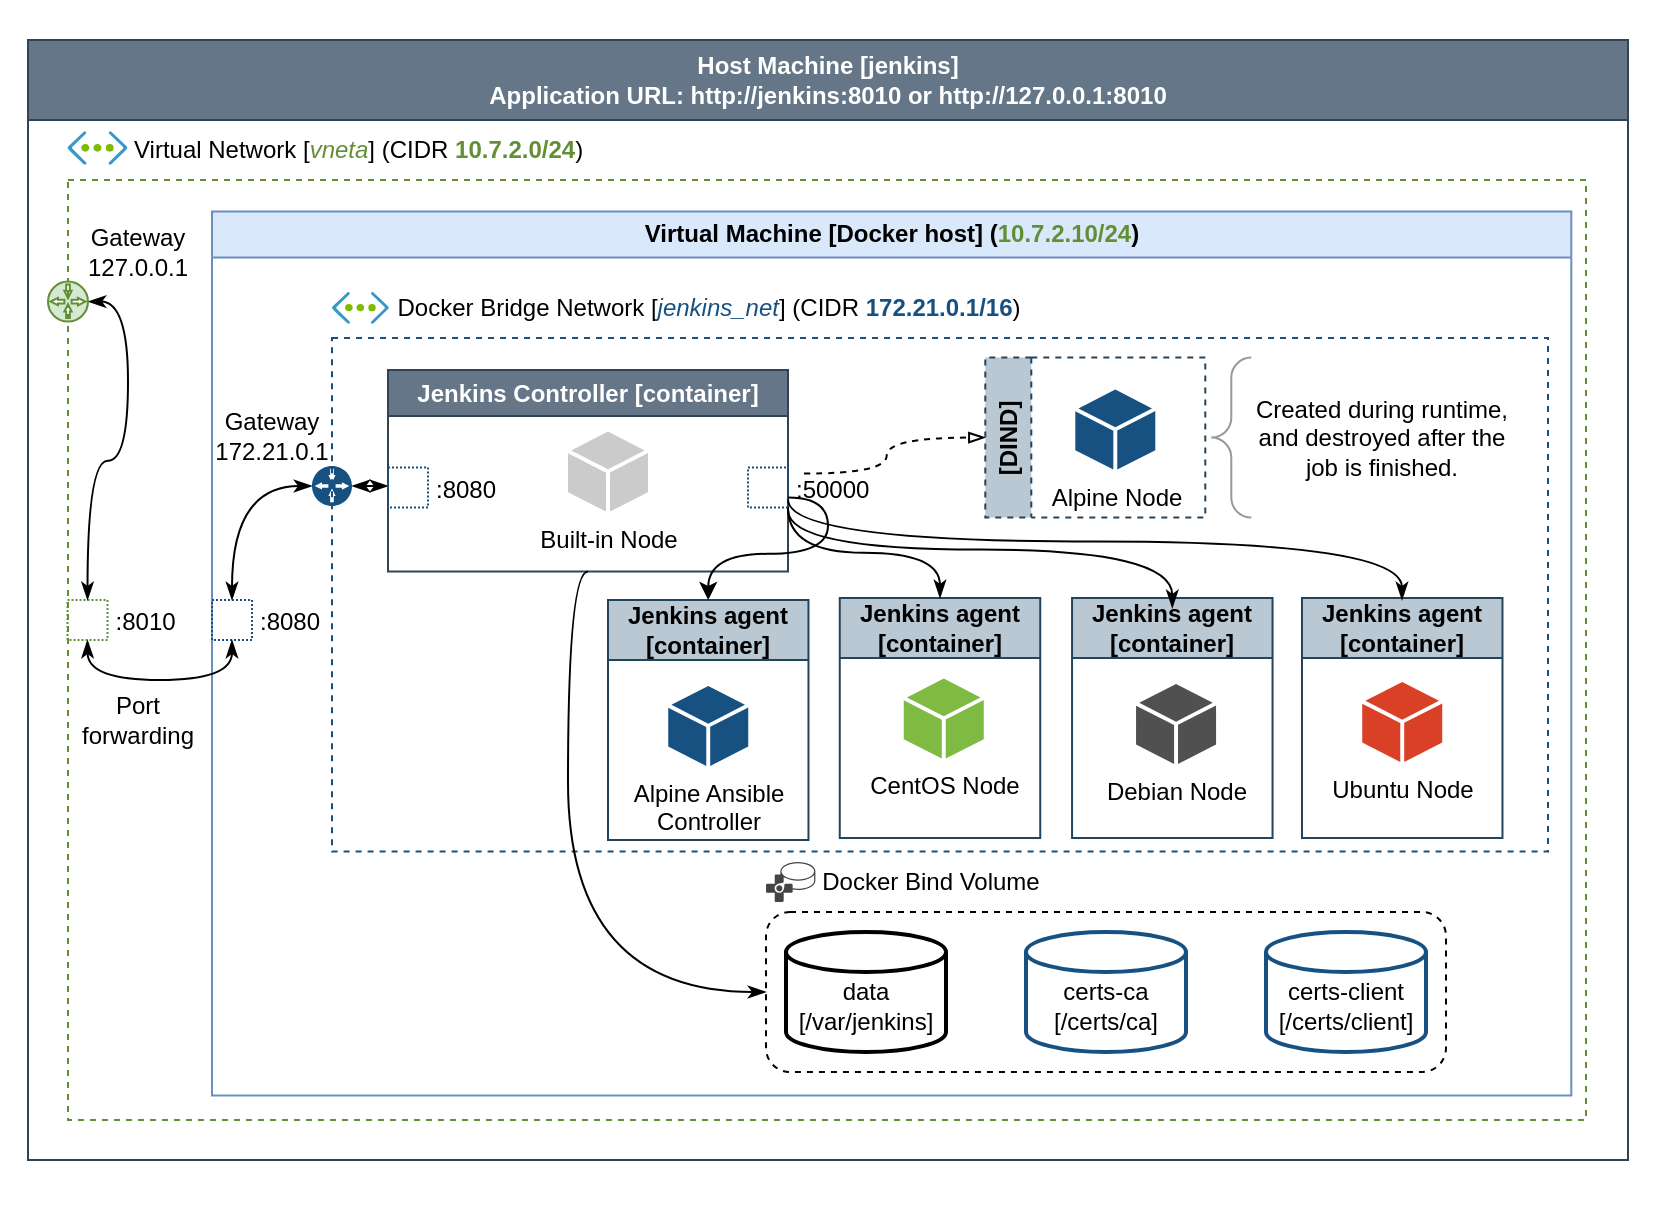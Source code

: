 <mxfile version="20.8.10" type="device" pages="2"><diagram name="Jenkins architecture" id="Et7XhWolcfNVUlykT_v0"><mxGraphModel dx="1434" dy="870" grid="1" gridSize="10" guides="1" tooltips="1" connect="1" arrows="1" fold="1" page="1" pageScale="1" pageWidth="850" pageHeight="1100" math="0" shadow="0"><root><mxCell id="0"/><mxCell id="1" parent="0"/><mxCell id="4pzJMmgSDrH-Xv818-rp-120" value="" style="group" parent="1" vertex="1" connectable="0"><mxGeometry x="30" y="40" width="814" height="590" as="geometry"/></mxCell><mxCell id="4pzJMmgSDrH-Xv818-rp-119" value="" style="rounded=0;whiteSpace=wrap;html=1;strokeWidth=2;strokeColor=none;" parent="4pzJMmgSDrH-Xv818-rp-120" vertex="1"><mxGeometry x="-14" y="-20" width="828" height="610" as="geometry"/></mxCell><mxCell id="4pzJMmgSDrH-Xv818-rp-1" value="Host Machine [jenkins] &lt;br&gt;Application URL: http://jenkins:8010 or http://127.0.0.1:8010" style="swimlane;whiteSpace=wrap;html=1;fillColor=#647687;strokeColor=#314354;startSize=40;fontColor=#ffffff;" parent="4pzJMmgSDrH-Xv818-rp-120" vertex="1"><mxGeometry width="800" height="560" as="geometry"/></mxCell><mxCell id="4pzJMmgSDrH-Xv818-rp-108" value="" style="rounded=0;whiteSpace=wrap;html=1;strokeColor=#628F33;fontColor=default;fillColor=none;dashed=1;" parent="4pzJMmgSDrH-Xv818-rp-1" vertex="1"><mxGeometry x="20" y="70" width="759" height="470" as="geometry"/></mxCell><mxCell id="4pzJMmgSDrH-Xv818-rp-4" value="Virtual Machine [Docker host] (&lt;font color=&quot;#628f33&quot;&gt;10.7.2.10/24&lt;/font&gt;)" style="swimlane;whiteSpace=wrap;html=1;fillColor=#dae8fc;strokeColor=#6c8ebf;" parent="4pzJMmgSDrH-Xv818-rp-1" vertex="1"><mxGeometry x="92" y="85.8" width="679.65" height="442" as="geometry"/></mxCell><mxCell id="4pzJMmgSDrH-Xv818-rp-26" value="" style="rounded=0;whiteSpace=wrap;html=1;dashed=1;strokeColor=#175182;fillColor=none;" parent="4pzJMmgSDrH-Xv818-rp-4" vertex="1"><mxGeometry x="60" y="63.2" width="608" height="256.8" as="geometry"/></mxCell><mxCell id="4pzJMmgSDrH-Xv818-rp-104" style="edgeStyle=orthogonalEdgeStyle;curved=1;rounded=0;orthogonalLoop=1;jettySize=auto;html=1;exitX=1;exitY=0.5;exitDx=0;exitDy=0;exitPerimeter=0;entryX=0;entryY=0.5;entryDx=0;entryDy=0;fontColor=default;startArrow=classicThin;startFill=1;endArrow=classicThin;endFill=1;" parent="4pzJMmgSDrH-Xv818-rp-4" source="4pzJMmgSDrH-Xv818-rp-68" target="4pzJMmgSDrH-Xv818-rp-77" edge="1"><mxGeometry relative="1" as="geometry"/></mxCell><mxCell id="4pzJMmgSDrH-Xv818-rp-105" style="edgeStyle=orthogonalEdgeStyle;curved=1;rounded=0;orthogonalLoop=1;jettySize=auto;html=1;exitX=0;exitY=0.5;exitDx=0;exitDy=0;exitPerimeter=0;fontColor=default;startArrow=classicThin;startFill=1;endArrow=classicThin;endFill=1;" parent="4pzJMmgSDrH-Xv818-rp-4" source="4pzJMmgSDrH-Xv818-rp-68" target="4pzJMmgSDrH-Xv818-rp-98" edge="1"><mxGeometry relative="1" as="geometry"/></mxCell><mxCell id="4pzJMmgSDrH-Xv818-rp-68" value="" style="sketch=0;aspect=fixed;pointerEvents=1;shadow=0;dashed=0;html=1;strokeColor=none;labelPosition=center;verticalLabelPosition=bottom;verticalAlign=top;align=center;fillColor=#175182;shape=mxgraph.mscae.enterprise.gateway;fontColor=default;" parent="4pzJMmgSDrH-Xv818-rp-4" vertex="1"><mxGeometry x="50" y="127.2" width="20" height="20" as="geometry"/></mxCell><mxCell id="4pzJMmgSDrH-Xv818-rp-33" value="Jenkins Controller [container]" style="swimlane;whiteSpace=wrap;html=1;fillColor=#647687;strokeColor=#314354;fontColor=#ffffff;" parent="4pzJMmgSDrH-Xv818-rp-4" vertex="1"><mxGeometry x="88" y="79.2" width="200" height="100.8" as="geometry"/></mxCell><mxCell id="4pzJMmgSDrH-Xv818-rp-34" value="Built-in Node" style="sketch=0;pointerEvents=1;shadow=0;dashed=0;html=1;strokeColor=none;labelPosition=center;verticalLabelPosition=bottom;verticalAlign=top;outlineConnect=0;align=center;shape=mxgraph.office.concepts.node_generic;fillColor=#CCCBCB;" parent="4pzJMmgSDrH-Xv818-rp-33" vertex="1"><mxGeometry x="90" y="30.8" width="40" height="40" as="geometry"/></mxCell><mxCell id="4pzJMmgSDrH-Xv818-rp-77" value=":8080" style="fontStyle=0;labelPosition=right;verticalLabelPosition=middle;align=left;verticalAlign=middle;spacingLeft=2;dashed=1;strokeColor=#175182;fontColor=default;fillColor=none;dashPattern=1 1;" parent="4pzJMmgSDrH-Xv818-rp-33" vertex="1"><mxGeometry y="48.8" width="20" height="20" as="geometry"/></mxCell><mxCell id="4pzJMmgSDrH-Xv818-rp-84" value=":50000" style="fontStyle=0;labelPosition=right;verticalLabelPosition=middle;align=left;verticalAlign=middle;spacingLeft=2;dashed=1;strokeColor=#175182;fontColor=default;fillColor=none;dashPattern=1 1;" parent="4pzJMmgSDrH-Xv818-rp-33" vertex="1"><mxGeometry x="180" y="48.8" width="20" height="20" as="geometry"/></mxCell><mxCell id="4pzJMmgSDrH-Xv818-rp-42" style="edgeStyle=orthogonalEdgeStyle;curved=1;rounded=0;orthogonalLoop=1;jettySize=auto;html=1;entryX=0;entryY=0.5;entryDx=0;entryDy=0;exitX=1.4;exitY=0.15;exitDx=0;exitDy=0;exitPerimeter=0;dashed=1;startArrow=none;startFill=0;endArrow=blockThin;endFill=0;" parent="4pzJMmgSDrH-Xv818-rp-4" source="4pzJMmgSDrH-Xv818-rp-84" target="4pzJMmgSDrH-Xv818-rp-44" edge="1"><mxGeometry relative="1" as="geometry"><mxPoint x="187.5" y="133.2" as="sourcePoint"/></mxGeometry></mxCell><mxCell id="4pzJMmgSDrH-Xv818-rp-43" value="" style="group" parent="4pzJMmgSDrH-Xv818-rp-4" vertex="1" connectable="0"><mxGeometry x="386.65" y="73.0" width="263" height="80" as="geometry"/></mxCell><mxCell id="4pzJMmgSDrH-Xv818-rp-44" value="[DIND]" style="swimlane;horizontal=0;whiteSpace=wrap;html=1;dashed=1;strokeColor=#23445d;fillColor=#bac8d3;" parent="4pzJMmgSDrH-Xv818-rp-43" vertex="1"><mxGeometry width="110" height="80" as="geometry"/></mxCell><mxCell id="4pzJMmgSDrH-Xv818-rp-45" value="Alpine Node" style="sketch=0;pointerEvents=1;shadow=0;dashed=0;html=1;strokeColor=none;labelPosition=center;verticalLabelPosition=bottom;verticalAlign=top;outlineConnect=0;align=center;shape=mxgraph.office.concepts.node_generic;fillColor=#175182;" parent="4pzJMmgSDrH-Xv818-rp-44" vertex="1"><mxGeometry x="45" y="16" width="40" height="40" as="geometry"/></mxCell><mxCell id="4pzJMmgSDrH-Xv818-rp-46" value="" style="group" parent="4pzJMmgSDrH-Xv818-rp-43" vertex="1" connectable="0"><mxGeometry x="113" width="150" height="80" as="geometry"/></mxCell><mxCell id="4pzJMmgSDrH-Xv818-rp-47" value="" style="labelPosition=right;align=left;strokeWidth=1;shape=mxgraph.mockup.markup.curlyBrace;html=1;shadow=0;dashed=0;strokeColor=#999999;direction=north;fillColor=#175182;" parent="4pzJMmgSDrH-Xv818-rp-46" vertex="1"><mxGeometry width="20" height="80" as="geometry"/></mxCell><mxCell id="4pzJMmgSDrH-Xv818-rp-48" value="Created during runtime,&lt;br&gt;and destroyed after the job is finished." style="text;strokeColor=none;align=center;fillColor=none;html=1;verticalAlign=middle;whiteSpace=wrap;rounded=0;" parent="4pzJMmgSDrH-Xv818-rp-46" vertex="1"><mxGeometry x="20" y="10" width="130" height="60" as="geometry"/></mxCell><mxCell id="4pzJMmgSDrH-Xv818-rp-69" value="Gateway&lt;br&gt;172.21.0.1" style="text;strokeColor=none;align=center;fillColor=none;html=1;verticalAlign=middle;whiteSpace=wrap;rounded=0;fontColor=default;" parent="4pzJMmgSDrH-Xv818-rp-4" vertex="1"><mxGeometry y="97.2" width="60" height="30" as="geometry"/></mxCell><mxCell id="4pzJMmgSDrH-Xv818-rp-98" value=":8080" style="fontStyle=0;labelPosition=right;verticalLabelPosition=middle;align=left;verticalAlign=middle;spacingLeft=2;strokeColor=#175182;fontColor=default;fillColor=none;dashed=1;dashPattern=1 1;" parent="4pzJMmgSDrH-Xv818-rp-4" vertex="1"><mxGeometry y="194.2" width="20" height="20" as="geometry"/></mxCell><mxCell id="4pzJMmgSDrH-Xv818-rp-101" value="" style="group" parent="4pzJMmgSDrH-Xv818-rp-4" vertex="1" connectable="0"><mxGeometry x="60.0" y="33.2" width="355.35" height="30" as="geometry"/></mxCell><mxCell id="4pzJMmgSDrH-Xv818-rp-28" value="Docker Bridge Network [&lt;i&gt;&lt;font color=&quot;#175182&quot;&gt;jenkins_net&lt;/font&gt;&lt;/i&gt;] (CIDR &lt;font color=&quot;#175182&quot;&gt;&lt;b&gt;172.21.0.1/16&lt;/b&gt;&lt;/font&gt;)" style="text;strokeColor=none;align=center;fillColor=none;html=1;verticalAlign=middle;whiteSpace=wrap;rounded=0;" parent="4pzJMmgSDrH-Xv818-rp-101" vertex="1"><mxGeometry x="20.762" width="334.588" height="30" as="geometry"/></mxCell><mxCell id="4pzJMmgSDrH-Xv818-rp-27" value="" style="sketch=0;aspect=fixed;html=1;points=[];align=center;image;fontSize=12;image=img/lib/mscae/Virtual_Network.svg;dashed=1;strokeColor=#175182;fillColor=#175182;" parent="4pzJMmgSDrH-Xv818-rp-101" vertex="1"><mxGeometry y="7" width="28.421" height="15.916" as="geometry"/></mxCell><mxCell id="hlMscnQdI2Kzjpkfcxst-6" value="Jenkins agent [container]" style="swimlane;whiteSpace=wrap;html=1;fillColor=#bac8d3;strokeColor=#23445d;startSize=30;" parent="4pzJMmgSDrH-Xv818-rp-4" vertex="1"><mxGeometry x="313.88" y="193.2" width="100.24" height="120" as="geometry"/></mxCell><mxCell id="hlMscnQdI2Kzjpkfcxst-7" value="CentOS Node" style="sketch=0;pointerEvents=1;shadow=0;dashed=0;html=1;strokeColor=none;labelPosition=center;verticalLabelPosition=bottom;verticalAlign=top;outlineConnect=0;align=center;shape=mxgraph.office.concepts.node_generic;fillColor=#7FBA42;" parent="hlMscnQdI2Kzjpkfcxst-6" vertex="1"><mxGeometry x="32" y="40.3" width="40" height="40" as="geometry"/></mxCell><mxCell id="hlMscnQdI2Kzjpkfcxst-2" style="edgeStyle=orthogonalEdgeStyle;rounded=0;orthogonalLoop=1;jettySize=auto;html=1;exitX=1;exitY=1;exitDx=0;exitDy=0;curved=1;endArrow=classicThin;endFill=1;entryX=0.5;entryY=0;entryDx=0;entryDy=0;" parent="4pzJMmgSDrH-Xv818-rp-4" source="4pzJMmgSDrH-Xv818-rp-84" target="hlMscnQdI2Kzjpkfcxst-6" edge="1"><mxGeometry relative="1" as="geometry"/></mxCell><mxCell id="hlMscnQdI2Kzjpkfcxst-10" value="Jenkins agent [container]" style="swimlane;whiteSpace=wrap;html=1;fillColor=#bac8d3;strokeColor=#23445d;startSize=30;" parent="4pzJMmgSDrH-Xv818-rp-4" vertex="1"><mxGeometry x="545" y="193.2" width="100.24" height="120" as="geometry"/></mxCell><mxCell id="hlMscnQdI2Kzjpkfcxst-13" value="Ubuntu Node" style="sketch=0;pointerEvents=1;shadow=0;dashed=0;html=1;strokeColor=none;labelPosition=center;verticalLabelPosition=bottom;verticalAlign=top;outlineConnect=0;align=center;shape=mxgraph.office.concepts.node_generic;fillColor=#DA4026;" parent="hlMscnQdI2Kzjpkfcxst-10" vertex="1"><mxGeometry x="30.12" y="42" width="40" height="40" as="geometry"/></mxCell><mxCell id="hlMscnQdI2Kzjpkfcxst-14" value="Jenkins agent [container]" style="swimlane;whiteSpace=wrap;html=1;fillColor=#bac8d3;strokeColor=#23445d;startSize=30;" parent="4pzJMmgSDrH-Xv818-rp-4" vertex="1"><mxGeometry x="430.03" y="193.2" width="100.24" height="120" as="geometry"/></mxCell><mxCell id="hlMscnQdI2Kzjpkfcxst-16" value="Debian Node" style="sketch=0;pointerEvents=1;shadow=0;dashed=0;html=1;strokeColor=none;fillColor=#505050;labelPosition=center;verticalLabelPosition=bottom;verticalAlign=top;outlineConnect=0;align=center;shape=mxgraph.office.concepts.node_generic;" parent="hlMscnQdI2Kzjpkfcxst-14" vertex="1"><mxGeometry x="32" y="43" width="40" height="40" as="geometry"/></mxCell><mxCell id="hlMscnQdI2Kzjpkfcxst-18" style="edgeStyle=orthogonalEdgeStyle;curved=1;rounded=0;orthogonalLoop=1;jettySize=auto;html=1;entryX=0.5;entryY=0;entryDx=0;entryDy=0;fontColor=#175182;startArrow=none;startFill=0;endArrow=classicThin;endFill=1;" parent="4pzJMmgSDrH-Xv818-rp-4" edge="1"><mxGeometry relative="1" as="geometry"><mxPoint x="288" y="149.2" as="sourcePoint"/><mxPoint x="480.15" y="198.2" as="targetPoint"/><Array as="points"><mxPoint x="288" y="169"/><mxPoint x="480" y="169"/></Array></mxGeometry></mxCell><mxCell id="hlMscnQdI2Kzjpkfcxst-19" style="edgeStyle=orthogonalEdgeStyle;curved=1;rounded=0;orthogonalLoop=1;jettySize=auto;html=1;exitX=1;exitY=0.75;exitDx=0;exitDy=0;fontColor=#175182;startArrow=none;startFill=0;endArrow=classicThin;endFill=1;" parent="4pzJMmgSDrH-Xv818-rp-4" edge="1"><mxGeometry relative="1" as="geometry"><mxPoint x="288" y="144.0" as="sourcePoint"/><mxPoint x="595" y="194.2" as="targetPoint"/><Array as="points"><mxPoint x="288" y="165"/><mxPoint x="595" y="165"/></Array></mxGeometry></mxCell><mxCell id="pEnOVmmWNWf7s7dqSNy8-1" value="Jenkins agent [container]" style="swimlane;whiteSpace=wrap;html=1;fillColor=#bac8d3;strokeColor=#23445d;startSize=30;" vertex="1" parent="4pzJMmgSDrH-Xv818-rp-4"><mxGeometry x="198" y="194.2" width="100.24" height="120" as="geometry"/></mxCell><mxCell id="pEnOVmmWNWf7s7dqSNy8-2" value="Alpine Ansible&lt;br&gt;Controller" style="sketch=0;pointerEvents=1;shadow=0;dashed=0;html=1;strokeColor=none;labelPosition=center;verticalLabelPosition=bottom;verticalAlign=top;outlineConnect=0;align=center;shape=mxgraph.office.concepts.node_generic;fillColor=#175182;" vertex="1" parent="pEnOVmmWNWf7s7dqSNy8-1"><mxGeometry x="30.12" y="43" width="40" height="40" as="geometry"/></mxCell><mxCell id="pEnOVmmWNWf7s7dqSNy8-3" style="edgeStyle=orthogonalEdgeStyle;rounded=0;orthogonalLoop=1;jettySize=auto;html=1;exitX=1;exitY=0.75;exitDx=0;exitDy=0;entryX=0.5;entryY=0;entryDx=0;entryDy=0;curved=1;" edge="1" parent="4pzJMmgSDrH-Xv818-rp-4" source="4pzJMmgSDrH-Xv818-rp-84" target="pEnOVmmWNWf7s7dqSNy8-1"><mxGeometry relative="1" as="geometry"/></mxCell><mxCell id="4pzJMmgSDrH-Xv818-rp-112" value="" style="group" parent="4pzJMmgSDrH-Xv818-rp-1" vertex="1" connectable="0"><mxGeometry x="19.76" y="40" width="291" height="30" as="geometry"/></mxCell><mxCell id="4pzJMmgSDrH-Xv818-rp-110" value="" style="sketch=0;aspect=fixed;html=1;points=[];align=center;image;fontSize=12;image=img/lib/mscae/Virtual_Network.svg;dashed=1;strokeColor=#175182;fontColor=default;fillColor=none;" parent="4pzJMmgSDrH-Xv818-rp-112" vertex="1"><mxGeometry y="5.6" width="30" height="16.8" as="geometry"/></mxCell><mxCell id="4pzJMmgSDrH-Xv818-rp-111" value="Virtual Network [&lt;i&gt;&lt;font color=&quot;#628f33&quot;&gt;vneta&lt;/font&gt;&lt;/i&gt;] (CIDR &lt;font color=&quot;#628f33&quot;&gt;&lt;b&gt;10.7.2.0/24&lt;/b&gt;&lt;/font&gt;)" style="text;strokeColor=none;align=left;fillColor=none;html=1;verticalAlign=middle;whiteSpace=wrap;rounded=0;fontColor=default;" parent="4pzJMmgSDrH-Xv818-rp-112" vertex="1"><mxGeometry x="31" width="260" height="30" as="geometry"/></mxCell><mxCell id="4pzJMmgSDrH-Xv818-rp-117" style="edgeStyle=orthogonalEdgeStyle;curved=1;rounded=0;orthogonalLoop=1;jettySize=auto;html=1;exitX=0.5;exitY=1;exitDx=0;exitDy=0;entryX=0.5;entryY=1;entryDx=0;entryDy=0;fontColor=default;startArrow=classicThin;startFill=1;endArrow=classicThin;endFill=1;" parent="4pzJMmgSDrH-Xv818-rp-1" source="4pzJMmgSDrH-Xv818-rp-106" target="4pzJMmgSDrH-Xv818-rp-98" edge="1"><mxGeometry relative="1" as="geometry"/></mxCell><mxCell id="4pzJMmgSDrH-Xv818-rp-106" value=":8010" style="fontStyle=0;labelPosition=right;verticalLabelPosition=middle;align=left;verticalAlign=middle;spacingLeft=2;strokeColor=#628F33;fontColor=default;fillColor=none;dashed=1;dashPattern=1 1;" parent="4pzJMmgSDrH-Xv818-rp-1" vertex="1"><mxGeometry x="19.76" y="280" width="20" height="20" as="geometry"/></mxCell><mxCell id="4pzJMmgSDrH-Xv818-rp-115" style="edgeStyle=orthogonalEdgeStyle;curved=1;rounded=0;orthogonalLoop=1;jettySize=auto;html=1;exitX=1;exitY=0.5;exitDx=0;exitDy=0;exitPerimeter=0;entryX=0.5;entryY=0;entryDx=0;entryDy=0;fontColor=default;startArrow=classicThin;startFill=1;endArrow=classicThin;endFill=1;" parent="4pzJMmgSDrH-Xv818-rp-1" source="4pzJMmgSDrH-Xv818-rp-66" target="4pzJMmgSDrH-Xv818-rp-106" edge="1"><mxGeometry relative="1" as="geometry"/></mxCell><mxCell id="4pzJMmgSDrH-Xv818-rp-66" value="" style="sketch=0;aspect=fixed;pointerEvents=1;shadow=0;dashed=0;html=1;strokeColor=#628F33;labelPosition=center;verticalLabelPosition=bottom;verticalAlign=top;align=center;fillColor=#D5E8D4;shape=mxgraph.mscae.enterprise.gateway;" parent="4pzJMmgSDrH-Xv818-rp-1" vertex="1"><mxGeometry x="10" y="120.8" width="20" height="20" as="geometry"/></mxCell><mxCell id="4pzJMmgSDrH-Xv818-rp-74" value="Gateway&lt;br&gt;127.0.0.1" style="text;strokeColor=none;align=center;fillColor=none;html=1;verticalAlign=middle;whiteSpace=wrap;rounded=0;fontColor=default;" parent="4pzJMmgSDrH-Xv818-rp-1" vertex="1"><mxGeometry x="20" y="90.8" width="70" height="30" as="geometry"/></mxCell><mxCell id="4pzJMmgSDrH-Xv818-rp-116" value="Port &lt;br&gt;forwarding" style="text;strokeColor=none;align=center;fillColor=none;html=1;verticalAlign=middle;whiteSpace=wrap;rounded=0;fontColor=default;" parent="4pzJMmgSDrH-Xv818-rp-1" vertex="1"><mxGeometry x="20" y="325" width="70" height="30" as="geometry"/></mxCell><mxCell id="4pzJMmgSDrH-Xv818-rp-65" value="" style="group" parent="4pzJMmgSDrH-Xv818-rp-120" vertex="1" connectable="0"><mxGeometry x="369" y="406" width="340" height="110" as="geometry"/></mxCell><mxCell id="4pzJMmgSDrH-Xv818-rp-59" value="" style="group" parent="4pzJMmgSDrH-Xv818-rp-65" vertex="1" connectable="0"><mxGeometry width="140" height="30" as="geometry"/></mxCell><mxCell id="4pzJMmgSDrH-Xv818-rp-57" value="Docker Bind Volume" style="text;strokeColor=none;align=center;fillColor=none;html=1;verticalAlign=middle;whiteSpace=wrap;rounded=0;fontColor=default;" parent="4pzJMmgSDrH-Xv818-rp-59" vertex="1"><mxGeometry x="24.69" width="115.31" height="30" as="geometry"/></mxCell><mxCell id="4pzJMmgSDrH-Xv818-rp-58" value="" style="sketch=0;pointerEvents=1;shadow=0;dashed=0;html=1;strokeColor=none;fillColor=#434445;aspect=fixed;labelPosition=center;verticalLabelPosition=bottom;verticalAlign=top;align=center;outlineConnect=0;shape=mxgraph.vvd.writable_volume;fontColor=default;" parent="4pzJMmgSDrH-Xv818-rp-59" vertex="1"><mxGeometry y="5" width="24.69" height="20" as="geometry"/></mxCell><mxCell id="4pzJMmgSDrH-Xv818-rp-51" value="&lt;br&gt;certs-client [/certs/client]" style="strokeWidth=2;html=1;shape=mxgraph.flowchart.database;whiteSpace=wrap;strokeColor=#175182;fillColor=none;fontColor=default;container=0;" parent="4pzJMmgSDrH-Xv818-rp-65" vertex="1"><mxGeometry x="250" y="40" width="80" height="60" as="geometry"/></mxCell><mxCell id="4pzJMmgSDrH-Xv818-rp-53" value="&lt;br&gt;certs-ca [/certs/ca]" style="strokeWidth=2;html=1;shape=mxgraph.flowchart.database;whiteSpace=wrap;strokeColor=#175182;fillColor=none;fontColor=default;container=0;" parent="4pzJMmgSDrH-Xv818-rp-65" vertex="1"><mxGeometry x="130" y="40" width="80" height="60" as="geometry"/></mxCell><mxCell id="4pzJMmgSDrH-Xv818-rp-52" value="&lt;br&gt;data&lt;br&gt;[/var/jenkins]" style="strokeWidth=2;html=1;shape=mxgraph.flowchart.database;whiteSpace=wrap;strokeColor=#000000;fillColor=none;fontColor=default;container=0;" parent="4pzJMmgSDrH-Xv818-rp-65" vertex="1"><mxGeometry x="10" y="40" width="80" height="60" as="geometry"/></mxCell><mxCell id="4pzJMmgSDrH-Xv818-rp-55" value="" style="rounded=1;whiteSpace=wrap;html=1;strokeColor=#000000;fontColor=default;fillColor=none;dashed=1;container=0;" parent="4pzJMmgSDrH-Xv818-rp-65" vertex="1"><mxGeometry y="30" width="340" height="80" as="geometry"/></mxCell><mxCell id="4pzJMmgSDrH-Xv818-rp-72" style="edgeStyle=orthogonalEdgeStyle;curved=1;rounded=0;orthogonalLoop=1;jettySize=auto;html=1;entryX=0;entryY=0.5;entryDx=0;entryDy=0;fontColor=default;exitX=0.5;exitY=1;exitDx=0;exitDy=0;startArrow=none;startFill=0;endArrow=classicThin;endFill=1;" parent="4pzJMmgSDrH-Xv818-rp-120" source="4pzJMmgSDrH-Xv818-rp-33" target="4pzJMmgSDrH-Xv818-rp-55" edge="1"><mxGeometry relative="1" as="geometry"><mxPoint x="169" y="222" as="sourcePoint"/><Array as="points"><mxPoint x="270" y="266"/><mxPoint x="270" y="476"/></Array></mxGeometry></mxCell></root></mxGraphModel></diagram><diagram id="RfY-EpLTciv98mzlLAms" name="aws_app_architecture"><mxGraphModel dx="1376" dy="843" grid="1" gridSize="10" guides="1" tooltips="1" connect="1" arrows="1" fold="1" page="1" pageScale="1" pageWidth="850" pageHeight="1100" math="0" shadow="0"><root><mxCell id="0"/><mxCell id="1" parent="0"/><mxCell id="Cgg4ve4FKjLwKs3c4RqH-1" value="Region - US East N. Virginia" style="points=[[0,0],[0.25,0],[0.5,0],[0.75,0],[1,0],[1,0.25],[1,0.5],[1,0.75],[1,1],[0.75,1],[0.5,1],[0.25,1],[0,1],[0,0.75],[0,0.5],[0,0.25]];outlineConnect=0;gradientColor=none;html=1;whiteSpace=wrap;fontSize=12;fontStyle=0;container=1;pointerEvents=0;collapsible=0;recursiveResize=0;shape=mxgraph.aws4.group;grIcon=mxgraph.aws4.group_region;strokeColor=#147EBA;fillColor=none;verticalAlign=top;align=left;spacingLeft=30;fontColor=#147EBA;dashed=1;" vertex="1" parent="1"><mxGeometry x="120" y="70" width="360" height="330" as="geometry"/></mxCell><mxCell id="Cgg4ve4FKjLwKs3c4RqH-3" value="Availability Zone&#10;us-east-1e" style="fillColor=none;strokeColor=#147EBA;dashed=1;verticalAlign=top;fontStyle=0;fontColor=#147EBA;" vertex="1" parent="Cgg4ve4FKjLwKs3c4RqH-1"><mxGeometry x="40" y="40" width="160" height="250" as="geometry"/></mxCell><mxCell id="Cgg4ve4FKjLwKs3c4RqH-4" value="VPC" style="points=[[0,0],[0.25,0],[0.5,0],[0.75,0],[1,0],[1,0.25],[1,0.5],[1,0.75],[1,1],[0.75,1],[0.5,1],[0.25,1],[0,1],[0,0.75],[0,0.5],[0,0.25]];outlineConnect=0;gradientColor=none;html=1;whiteSpace=wrap;fontSize=12;fontStyle=0;container=0;pointerEvents=0;collapsible=0;recursiveResize=0;shape=mxgraph.aws4.group;grIcon=mxgraph.aws4.group_vpc;strokeColor=#248814;fillColor=none;verticalAlign=top;align=left;spacingLeft=30;fontColor=#AAB7B8;dashed=0;" vertex="1" parent="Cgg4ve4FKjLwKs3c4RqH-1"><mxGeometry x="20" y="90" width="300" height="180" as="geometry"/></mxCell><mxCell id="Cgg4ve4FKjLwKs3c4RqH-6" value="Public subnet&lt;br&gt;us-east-1e" style="points=[[0,0],[0.25,0],[0.5,0],[0.75,0],[1,0],[1,0.25],[1,0.5],[1,0.75],[1,1],[0.75,1],[0.5,1],[0.25,1],[0,1],[0,0.75],[0,0.5],[0,0.25]];outlineConnect=0;gradientColor=none;html=1;whiteSpace=wrap;fontSize=12;fontStyle=0;container=1;pointerEvents=0;collapsible=0;recursiveResize=0;shape=mxgraph.aws4.group;grIcon=mxgraph.aws4.group_security_group;grStroke=0;strokeColor=#248814;fillColor=#E9F3E6;verticalAlign=top;align=left;spacingLeft=30;fontColor=#248814;dashed=0;" vertex="1" parent="Cgg4ve4FKjLwKs3c4RqH-1"><mxGeometry x="60" y="120" width="120" height="90" as="geometry"/></mxCell><mxCell id="Cgg4ve4FKjLwKs3c4RqH-7" value="cdp-ec2-instance-1" style="sketch=0;points=[[0,0,0],[0.25,0,0],[0.5,0,0],[0.75,0,0],[1,0,0],[0,1,0],[0.25,1,0],[0.5,1,0],[0.75,1,0],[1,1,0],[0,0.25,0],[0,0.5,0],[0,0.75,0],[1,0.25,0],[1,0.5,0],[1,0.75,0]];outlineConnect=0;fontColor=#232F3E;gradientColor=#F78E04;gradientDirection=north;fillColor=#D05C17;strokeColor=#ffffff;dashed=0;verticalLabelPosition=bottom;verticalAlign=top;align=center;html=1;fontSize=12;fontStyle=0;aspect=fixed;shape=mxgraph.aws4.resourceIcon;resIcon=mxgraph.aws4.ec2;" vertex="1" parent="Cgg4ve4FKjLwKs3c4RqH-6"><mxGeometry x="40" y="40" width="40" height="40" as="geometry"/></mxCell><mxCell id="Cgg4ve4FKjLwKs3c4RqH-13" value="cdp-public-rtb" style="outlineConnect=0;dashed=0;verticalLabelPosition=bottom;verticalAlign=top;align=center;html=1;shape=mxgraph.aws3.router;fillColor=#F58536;gradientColor=none;" vertex="1" parent="Cgg4ve4FKjLwKs3c4RqH-1"><mxGeometry x="220" y="160" width="40" height="40" as="geometry"/></mxCell><mxCell id="Cgg4ve4FKjLwKs3c4RqH-20" value="cdp-igw" style="outlineConnect=0;dashed=0;verticalLabelPosition=bottom;verticalAlign=top;align=center;html=1;shape=mxgraph.aws3.internet_gateway;fillColor=#F58536;gradientColor=none;" vertex="1" parent="Cgg4ve4FKjLwKs3c4RqH-1"><mxGeometry x="300" y="160" width="40" height="40" as="geometry"/></mxCell><mxCell id="Cgg4ve4FKjLwKs3c4RqH-21" style="edgeStyle=orthogonalEdgeStyle;rounded=0;orthogonalLoop=1;jettySize=auto;html=1;exitX=1;exitY=0.5;exitDx=0;exitDy=0;exitPerimeter=0;startArrow=classic;startFill=1;" edge="1" parent="Cgg4ve4FKjLwKs3c4RqH-1" source="Cgg4ve4FKjLwKs3c4RqH-13" target="Cgg4ve4FKjLwKs3c4RqH-20"><mxGeometry relative="1" as="geometry"/></mxCell><mxCell id="Cgg4ve4FKjLwKs3c4RqH-24" style="edgeStyle=orthogonalEdgeStyle;curved=1;rounded=0;orthogonalLoop=1;jettySize=auto;html=1;exitX=1;exitY=0.5;exitDx=0;exitDy=0;exitPerimeter=0;entryX=0;entryY=0.5;entryDx=0;entryDy=0;entryPerimeter=0;startArrow=classic;startFill=1;" edge="1" parent="Cgg4ve4FKjLwKs3c4RqH-1" source="Cgg4ve4FKjLwKs3c4RqH-7" target="Cgg4ve4FKjLwKs3c4RqH-13"><mxGeometry relative="1" as="geometry"/></mxCell><mxCell id="Cgg4ve4FKjLwKs3c4RqH-26" value="Internet" style="outlineConnect=0;dashed=0;verticalLabelPosition=bottom;verticalAlign=top;align=center;html=1;shape=mxgraph.aws3.internet_2;fillColor=#D2D3D3;gradientColor=none;" vertex="1" parent="1"><mxGeometry x="520" y="212" width="80" height="54" as="geometry"/></mxCell><mxCell id="Cgg4ve4FKjLwKs3c4RqH-27" style="rounded=0;orthogonalLoop=1;jettySize=auto;html=1;exitX=1;exitY=0.5;exitDx=0;exitDy=0;exitPerimeter=0;entryX=0;entryY=0.7;entryDx=0;entryDy=0;entryPerimeter=0;startArrow=classic;startFill=1;" edge="1" parent="1" source="Cgg4ve4FKjLwKs3c4RqH-20" target="Cgg4ve4FKjLwKs3c4RqH-26"><mxGeometry relative="1" as="geometry"/></mxCell></root></mxGraphModel></diagram></mxfile>